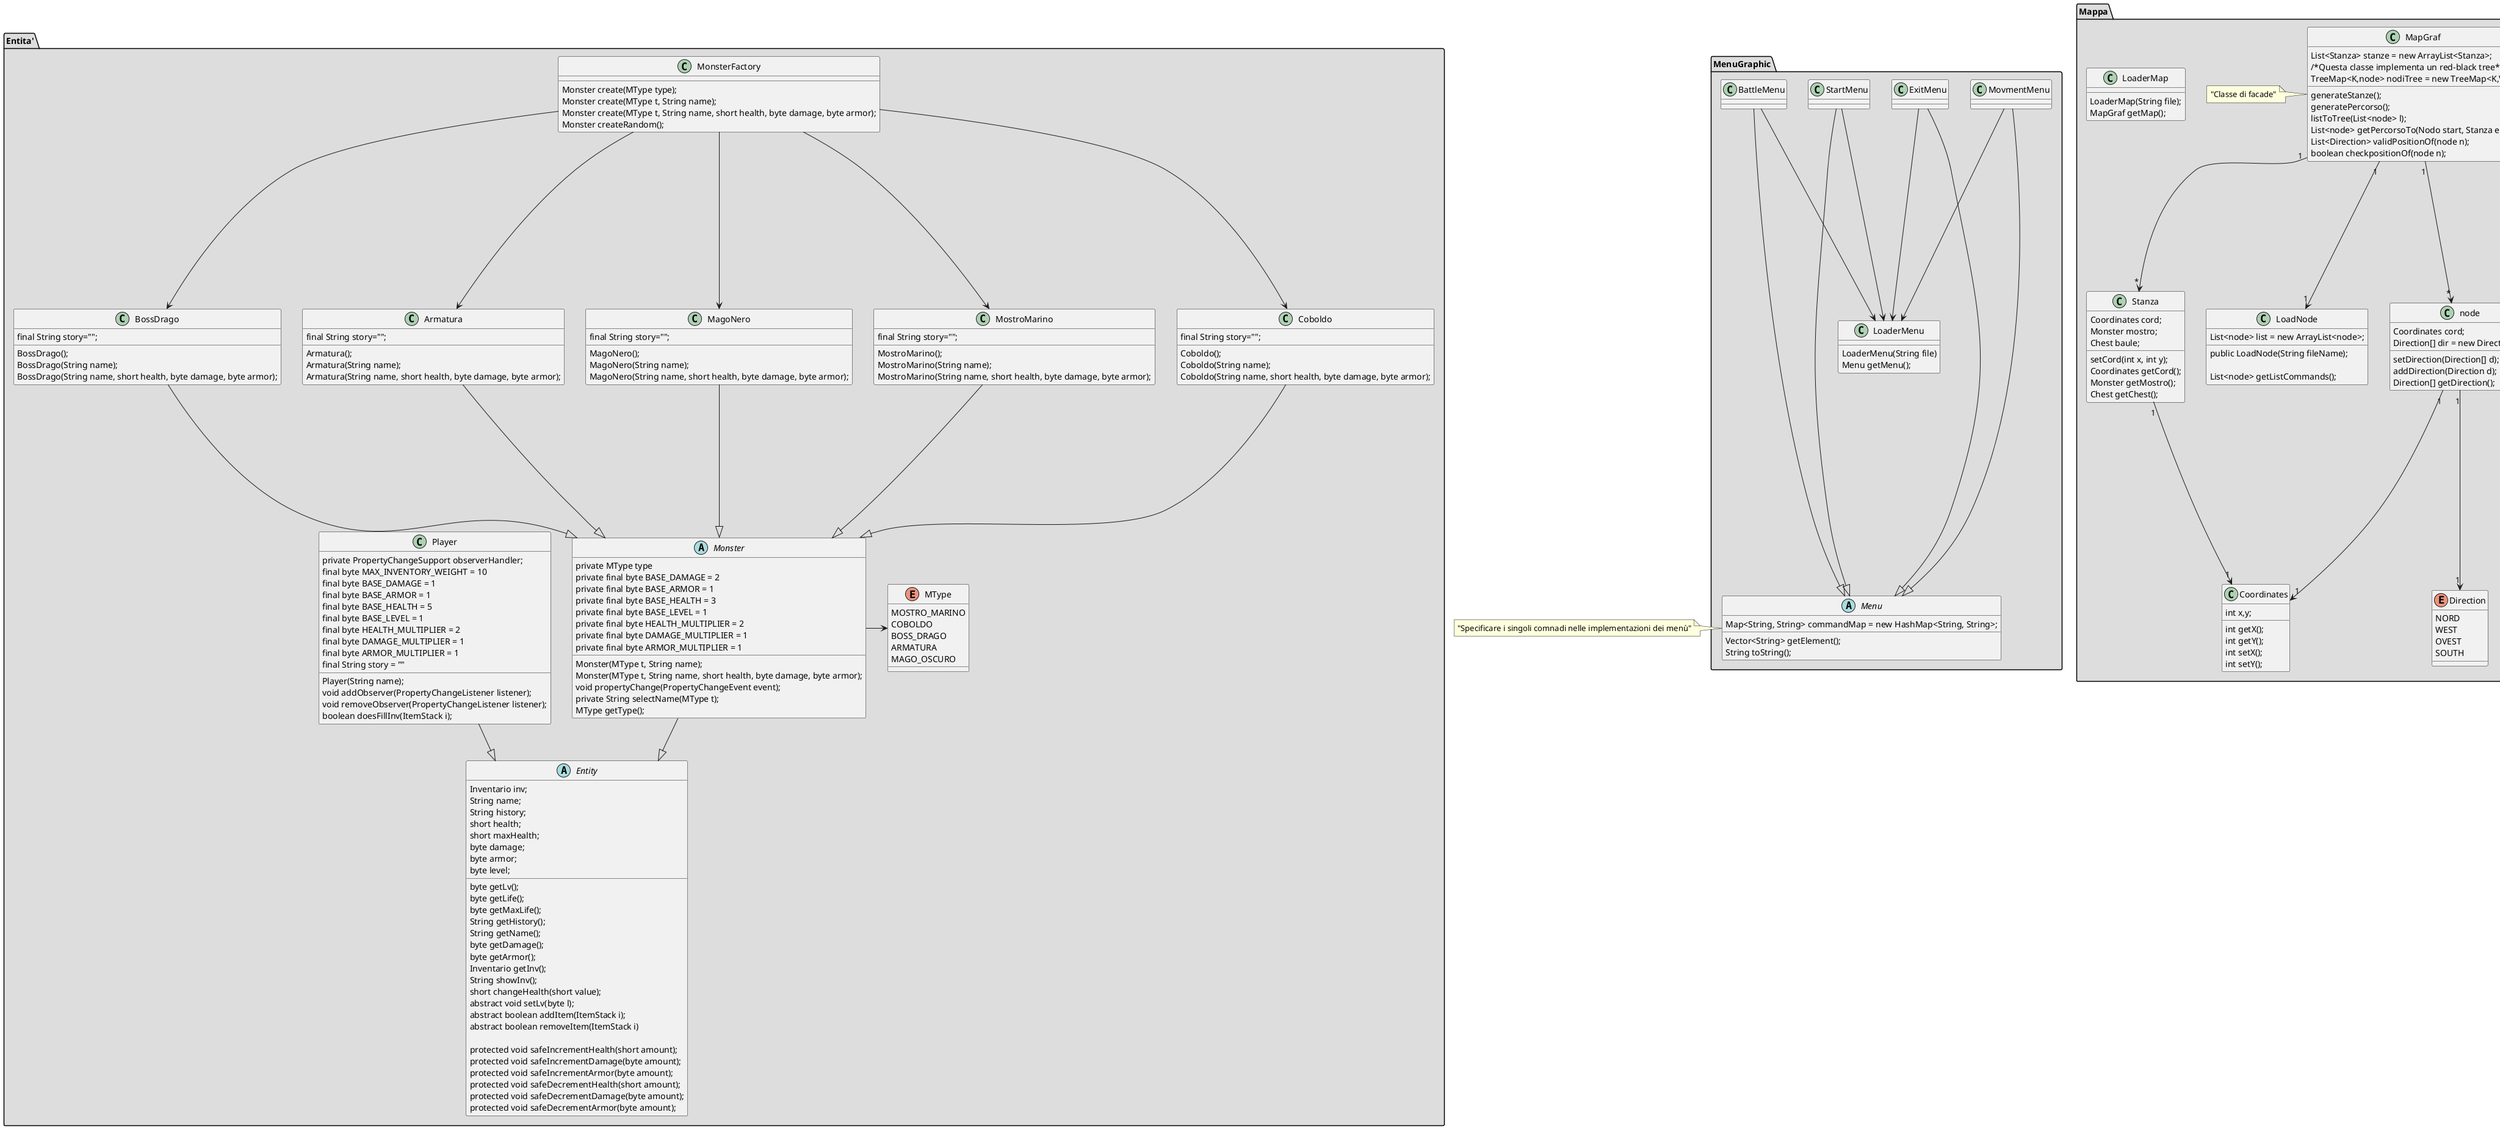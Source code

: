 @startuml
package "Entita'" #DDDDDD{ /'ADT tutti tipi di entità '/
enum MType{
  MOSTRO_MARINO
  COBOLDO
  BOSS_DRAGO
  ARMATURA
  MAGO_OSCURO
}

abstract class Entity{
  Inventario inv;
  String name;
  String history;
  short health;
  short maxHealth;
  byte damage;
  byte armor;
  byte level;

  /'---------- METODI ENTITY ----------'/
  byte getLv();
  byte getLife();
  byte getMaxLife();
  String getHistory();
  String getName();
  byte getDamage();
  byte getArmor();
  Inventario getInv();
  String showInv();
  short changeHealth(short value);
  abstract void setLv(byte l);
  abstract boolean addItem(ItemStack i);
  abstract boolean removeItem(ItemStack i)

  protected void safeIncrementHealth(short amount);
  protected void safeIncrementDamage(byte amount);
  protected void safeIncrementArmor(byte amount);
  protected void safeDecrementHealth(short amount);
  protected void safeDecrementDamage(byte amount);
  protected void safeDecrementArmor(byte amount);
} 



class Player{
  private PropertyChangeSupport observerHandler;
  final byte MAX_INVENTORY_WEIGHT = 10
  final byte BASE_DAMAGE = 1
  final byte BASE_ARMOR = 1
  final byte BASE_HEALTH = 5
  final byte BASE_LEVEL = 1
  final byte HEALTH_MULTIPLIER = 2
  final byte DAMAGE_MULTIPLIER = 1
  final byte ARMOR_MULTIPLIER = 1
  final String story = ""

  /'---------- COSTRUTTORI ----------'/
  Player(String name);
  /'---------- METODI PLAYER ----------'/
  void addObserver(PropertyChangeListener listener);
  void removeObserver(PropertyChangeListener listener);
  boolean doesFillInv(ItemStack i);
}

abstract class Monster{
  private MType type
  private final byte BASE_DAMAGE = 2
  private final byte BASE_ARMOR = 1
  private final byte BASE_HEALTH = 3
  private final byte BASE_LEVEL = 1
  private final byte HEALTH_MULTIPLIER = 2
  private final byte DAMAGE_MULTIPLIER = 1
  private final byte ARMOR_MULTIPLIER = 1

  /'---------- COSTRUTTORI ----------'/
  Monster(MType t, String name);
  Monster(MType t, String name, short health, byte damage, byte armor);
  /'---------- METODI MONSTER ----------'/
  void propertyChange(PropertyChangeEvent event);
  private String selectName(MType t);
  MType getType();
}
class MonsterFactory{
  /'---------- METODI MONSTER_FACTORY ----------'/
  Monster create(MType type);
  Monster create(MType t, String name);
  Monster create(MType t, String name, short health, byte damage, byte armor);
  Monster createRandom();
}
class Armatura{
  final String story="";

  /'---------- COSTRUTTORI ----------'/
  Armatura();
  Armatura(String name);
  Armatura(String name, short health, byte damage, byte armor);
}
class MagoNero{
  final String story="";

  /'---------- COSTRUTTORI ----------'/
  MagoNero();
  MagoNero(String name);
  MagoNero(String name, short health, byte damage, byte armor);
}
class MostroMarino{
  final String story="";

  /'---------- COSTRUTTORI ----------'/
  MostroMarino();
  MostroMarino(String name);
  MostroMarino(String name, short health, byte damage, byte armor);
}
class Coboldo{
  final String story="";

  /'---------- COSTRUTTORI ----------'/
  Coboldo();
  Coboldo(String name);
  Coboldo(String name, short health, byte damage, byte armor);

}
class BossDrago{
  final String story="";

  /'---------- COSTRUTTORI ----------'/
  BossDrago();
  BossDrago(String name);
  BossDrago(String name, short health, byte damage, byte armor);
}

}
Monster -> MType
Player --|>Entity
Monster --|>Entity
Armatura--|> Monster
MagoNero --|> Monster
MostroMarino --|> Monster
Coboldo--|> Monster
BossDrago--|> Monster

MonsterFactory --> BossDrago
MonsterFactory --> MagoNero 
MonsterFactory --> Coboldo
MonsterFactory --> Armatura
MonsterFactory --> MostroMarino 

/'sta nel kernel layer'/
package MenuGraphic #DDDDDD{
class LoaderMenu{
  LoaderMenu(String file)
  Menu getMenu();

}

abstract class Menu{
  /'La prima stringa e il comando mentre la seconda è la descrizione'/
  Map<String, String> commandMap = new HashMap<String, String>;
  
  Vector<String> getElement();
  String toString();
}
class StartMenu{}
class BattleMenu{}
class MovmentMenu{}
class ExitMenu{}
}
note left of Menu :"Specificare i singoli comnadi nelle implementazioni dei menù"
BattleMenu---|> Menu
StartMenu---|> Menu
MovmentMenu ---|> Menu
ExitMenu---|> Menu

BattleMenu --> LoaderMenu
StartMenu --> LoaderMenu
MovmentMenu --> LoaderMenu
ExitMenu --> LoaderMenu


package Mappa #DDDDDD{   

class LoaderMap{
  LoaderMap(String file);
  MapGraf getMap();
} 
    
class Coordinates{
  int x,y;
  int getX();
  int getY();
  int setX();
  int setY();

}
  /'Classe che carica da file la lista dei nodi'/
  class LoadNode{
  List<node> list = new ArrayList<node>;
  public LoadNode(String fileName);
  
  List<node> getListCommands();
  
}

  class MapGraf{
  List<Stanza> stanze = new ArrayList<Stanza>;
  /*Questa classe implementa un red-black tree*/
  TreeMap<K,node> nodiTree = new TreeMap<K,V>;

  generateStanze();
  generatePercorso();
  /'Converte la lista di nodi in un albero'/
  listToTree(List<node> l);
  List<node> getPercorsoTo(Nodo start, Stanza end);
  List<Direction> validPositionOf(node n);
  boolean checkpositionOf(node n);
  
  
}
note left of MapGraf :"Classe di facade"

enum  Direction{
  NORD
  WEST
  OVEST
  SOUTH
}

class node
{
  Coordinates cord;
  Direction[] dir = new Direction[4];
  setDirection(Direction[] d);
  addDirection(Direction d);
  Direction[] getDirection();

}
   class Stanza{
  Coordinates cord;
  Monster mostro;
  setCord(int x, int y);
  Coordinates getCord();
  Chest baule;
  Monster getMostro();
  Chest getChest();
}

} 


MapGraf "1"--> "*" Stanza
MapGraf "1"--> "1" LoadNode
MapGraf "1" --> "*" node
node"1" --> "1"Coordinates
node"1" --> "1"Direction
Stanza"1" --> "1"Coordinates


package Prompts #DDDDDD{
/'Questa class è un Singleton: tutto entra ed esce da qua'/
class Promt{
  Command cmmd;
  boolean egnineLinked;
  
  /'----------- COSTRUTTORI -----------'/
  Promt();
  /'----------- METODI PROMPT -----------'/
  private void changeCommand(Command c);
  void linkEngine(GameEngine g)
  InputType waitInput();
}

class StartCommand{
  execute();
}
class ExitCommand{
  execute();
}
class LookCommand{
  execute();
}
class AttackCommand{
  execute();
}
class MoveBackCommand{
  execute();
}
class MovePlayerCommand{
  execute();
}
class PlayerTakeCommand{
  execute();
}
class PlayerUseCommand{
  execute();
}
class PlayerRemoveCommand{
  execute();
}
class PlayerRemoveStackCommand{
  execute();
}
class LoadCommand{
  execute();
}

interface Command{
  execute();
}

}
StartCommand --|> Command
ExitCommand --|> Command
LookCommand --|> Command
AttackCommand --|> Command
MoveBackCommand --|> Command
MovePlayerCommand --|> Command
PlayerUseCommand --|> Command
PlayerRemoveStackCommand --|> Command
LoadCommand --|> Command
Promt --> Command

package GameEngineLayer #DDDDDD{
/'organizzatore e gestore degli eventi del gioco'/
class GameEngine{
  Player p;
  Mappa m;
  String buffer

  /'metodo per l'inizializzazione(di player e mappa)'/
  void runSetup();
  Vector<Object> save();

  /'metodo richiamati durante il gioco '/
  void lookAround();
  void attack();
  void movePlayerBack();
  void movePlayer(Direction d);
  void playerTake(String item);
  void playerUse(String item);
  void playerRemove(String item);        /'aggiunge nel buffer una info degli oggetti eliminati'/
  void playerRemoveStack(String items);/'toglie tutto lo stack di item'/

  /'metodi usati per aggiornare la grafica richiamati da Game'/
  String getPlayerInv();
  byte getPlayerLife();
  byte getPlayerLv();
  byte getMonsterLife();
  boolean PlayerIsFighting();
  String getBuffer();

  /'metodi usati nel load di un partita'/
  void load(File f); 
}
note right of GameEngine:"DANTE COSA RESTITUISCE ADAPTER GRAFICA?"

}

class Game{
public void main();

}

Game --> GameEngine
@enduml